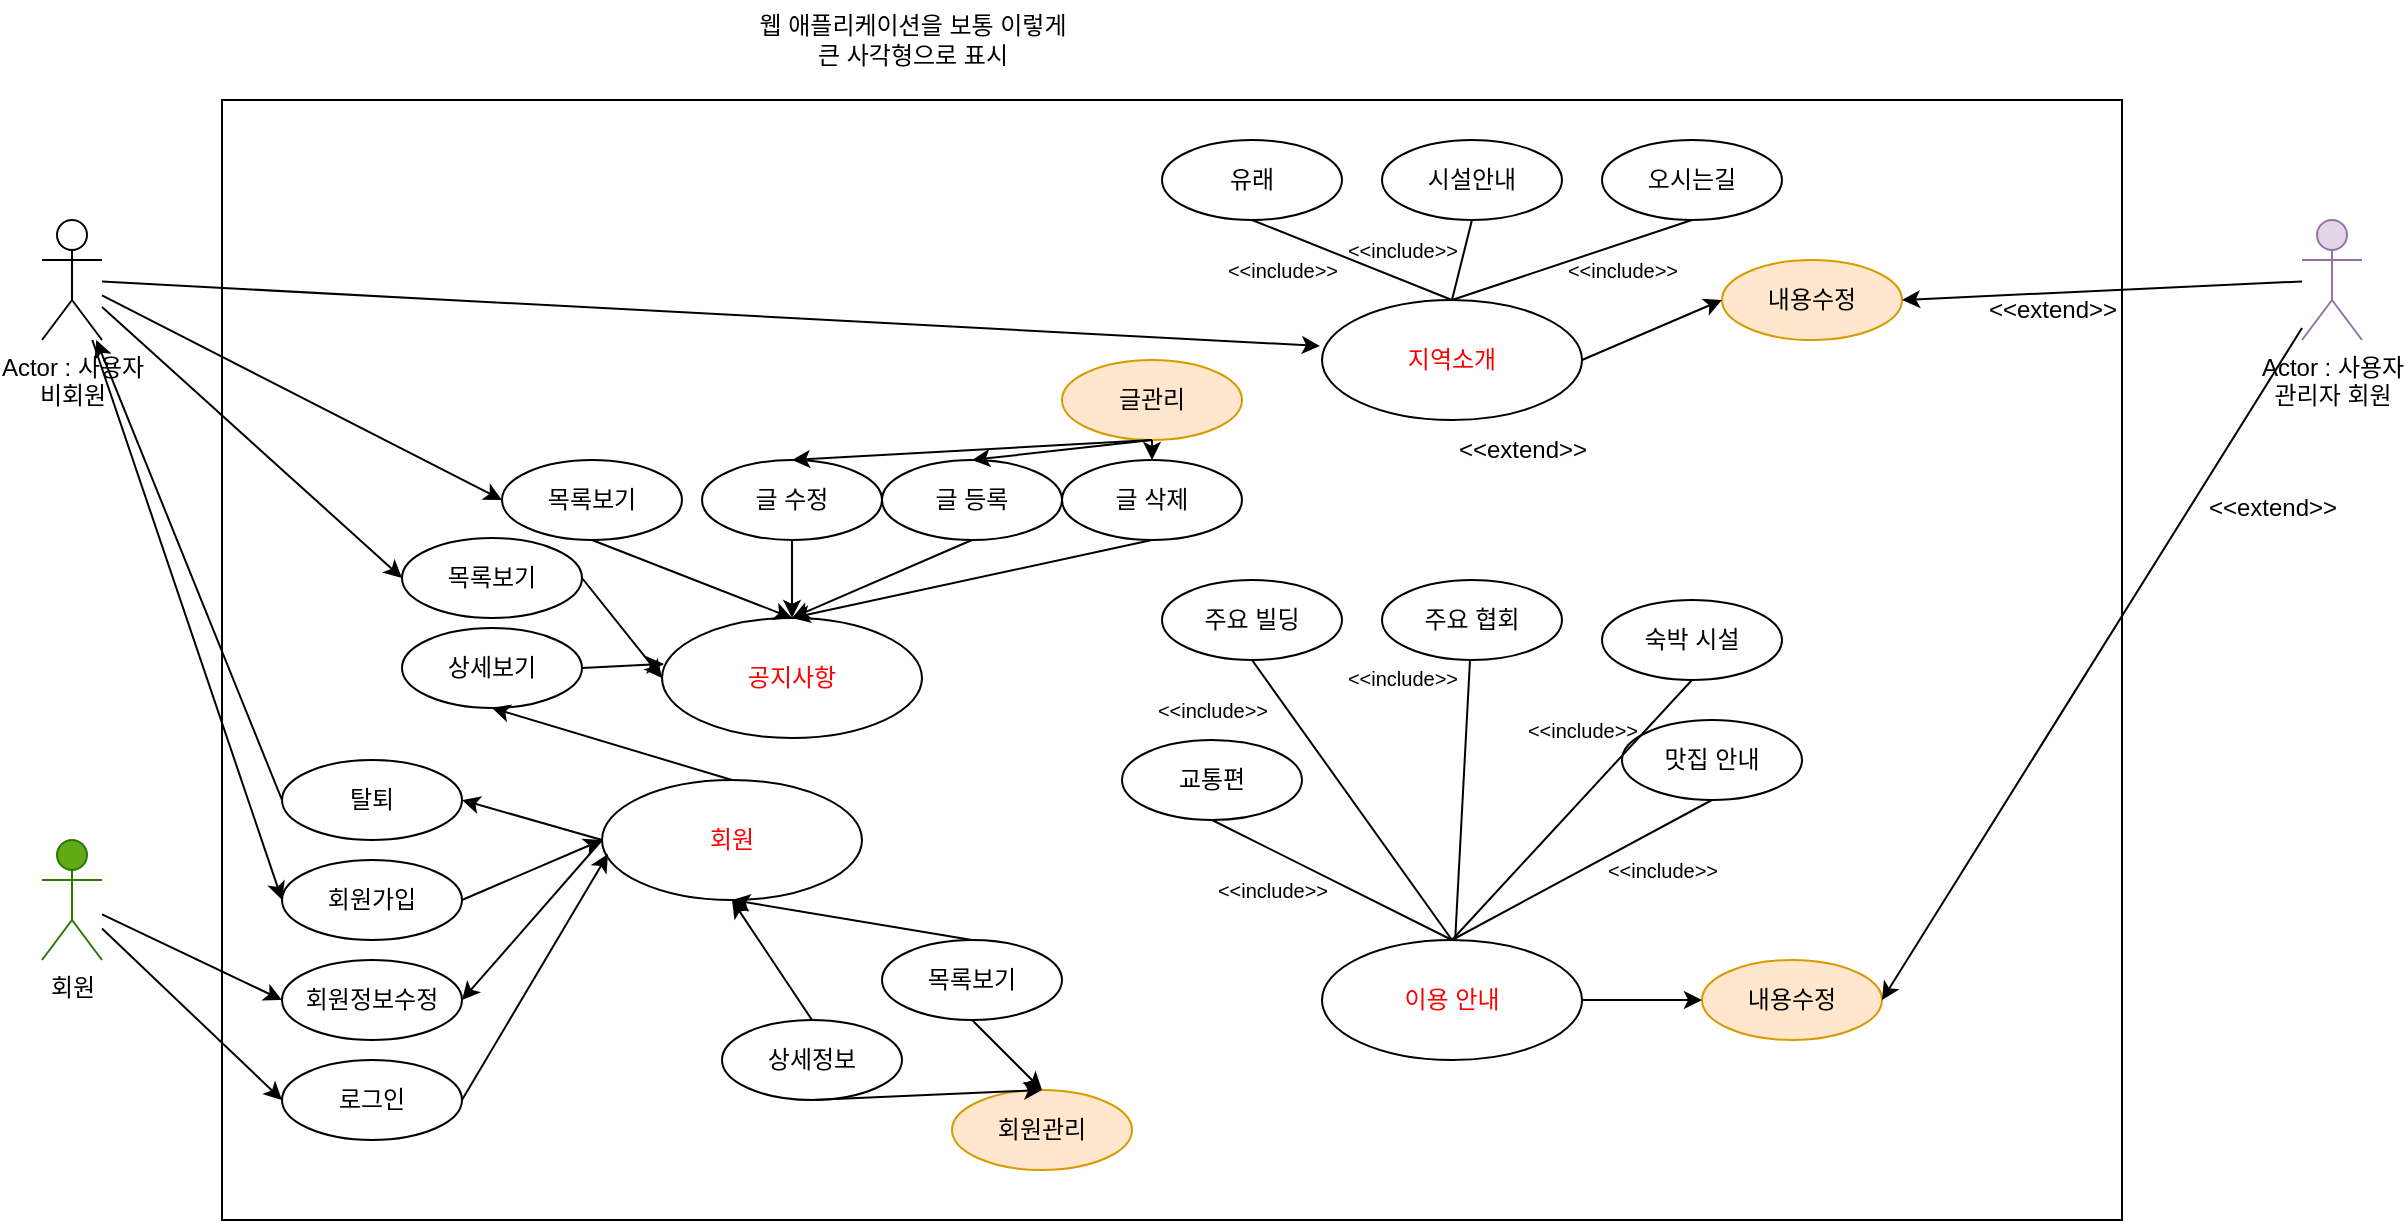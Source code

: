 <mxfile version="24.0.2" type="device">
  <diagram name="페이지-1" id="EnvulWUGdjuJz2NiYxiS">
    <mxGraphModel dx="1854" dy="729" grid="1" gridSize="10" guides="1" tooltips="1" connect="1" arrows="1" fold="1" page="1" pageScale="1" pageWidth="827" pageHeight="1169" math="0" shadow="0">
      <root>
        <mxCell id="0" />
        <mxCell id="1" parent="0" />
        <mxCell id="Fx9i2p-vDsrTNZG2yih--1" value="" style="rounded=0;whiteSpace=wrap;html=1;" vertex="1" parent="1">
          <mxGeometry x="30" y="50" width="950" height="560" as="geometry" />
        </mxCell>
        <mxCell id="Fx9i2p-vDsrTNZG2yih--2" value="웹 애플리케이션을 보통 이렇게&lt;div&gt;큰 사각형으로 표시&lt;/div&gt;" style="text;html=1;align=center;verticalAlign=middle;resizable=0;points=[];autosize=1;strokeColor=none;fillColor=none;" vertex="1" parent="1">
          <mxGeometry x="280" width="190" height="40" as="geometry" />
        </mxCell>
        <mxCell id="Fx9i2p-vDsrTNZG2yih--3" value="Actor : 사용자&lt;div&gt;비회원&lt;/div&gt;" style="shape=umlActor;verticalLabelPosition=bottom;verticalAlign=top;html=1;outlineConnect=0;" vertex="1" parent="1">
          <mxGeometry x="-60" y="110" width="30" height="60" as="geometry" />
        </mxCell>
        <mxCell id="Fx9i2p-vDsrTNZG2yih--5" value="Actor : 사용자&lt;div&gt;관리자 회원&lt;/div&gt;" style="shape=umlActor;verticalLabelPosition=bottom;verticalAlign=top;html=1;outlineConnect=0;fillColor=#e1d5e7;strokeColor=#9673a6;" vertex="1" parent="1">
          <mxGeometry x="1070" y="110" width="30" height="60" as="geometry" />
        </mxCell>
        <mxCell id="Fx9i2p-vDsrTNZG2yih--6" value="&lt;font color=&quot;#000000&quot;&gt;회원&lt;/font&gt;" style="shape=umlActor;verticalLabelPosition=bottom;verticalAlign=top;html=1;outlineConnect=0;fillColor=#60a917;strokeColor=#2D7600;fontColor=#ffffff;" vertex="1" parent="1">
          <mxGeometry x="-60" y="420" width="30" height="60" as="geometry" />
        </mxCell>
        <mxCell id="Fx9i2p-vDsrTNZG2yih--7" value="유래&lt;span style=&quot;color: rgba(0, 0, 0, 0); font-family: monospace; font-size: 0px; text-align: start; text-wrap: nowrap;&quot;&gt;%3CmxGraphModel%3E%3Croot%3E%3CmxCell%20id%3D%220%22%2F%3E%3CmxCell%20id%3D%221%22%20parent%3D%220%22%2F%3E%3CmxCell%20id%3D%222%22%20value%3D%22%EC%A7%80%EC%97%AD%EC%86%8C%EA%B0%9C%22%20style%3D%22ellipse%3BwhiteSpace%3Dwrap%3Bhtml%3D1%3B%22%20vertex%3D%221%22%20parent%3D%221%22%3E%3CmxGeometry%20x%3D%22100%22%20y%3D%2290%22%20width%3D%22120%22%20height%3D%2250%22%20as%3D%22geometry%22%2F%3E%3C%2FmxCell%3E%3C%2Froot%3E%3C%2FmxGraphModel%3E&lt;/span&gt;" style="ellipse;whiteSpace=wrap;html=1;" vertex="1" parent="1">
          <mxGeometry x="500" y="70" width="90" height="40" as="geometry" />
        </mxCell>
        <mxCell id="Fx9i2p-vDsrTNZG2yih--8" value="지역소개" style="ellipse;whiteSpace=wrap;html=1;fontColor=#FF0000;" vertex="1" parent="1">
          <mxGeometry x="580" y="150" width="130" height="60" as="geometry" />
        </mxCell>
        <mxCell id="Fx9i2p-vDsrTNZG2yih--9" value="시설안내&lt;span style=&quot;color: rgba(0, 0, 0, 0); font-family: monospace; font-size: 0px; text-align: start; text-wrap: nowrap;&quot;&gt;%3CmxGraphModel%3E%3Croot%3E%3CmxCell%20id%3D%220%22%2F%3E%3CmxCell%20id%3D%221%22%20parent%3D%220%22%2F%3E%3CmxCell%20id%3D%222%22%20value%3D%22%EC%9C%A0%EB%9E%98%26lt%3Bspan%20style%3D%26quot%3Bcolor%3A%20rgba(0%2C%200%2C%200%2C%200)%3B%20font-family%3A%20monospace%3B%20font-size%3A%200px%3B%20text-align%3A%20start%3B%20text-wrap%3A%20nowrap%3B%26quot%3B%26gt%3B%253CmxGraphModel%253E%253Croot%253E%253CmxCell%2520id%253D%25220%2522%252F%253E%253CmxCell%2520id%253D%25221%2522%2520parent%253D%25220%2522%252F%253E%253CmxCell%2520id%253D%25222%2522%2520value%253D%2522%25EC%25A7%2580%25EC%2597%25AD%25EC%2586%258C%25EA%25B0%259C%2522%2520style%253D%2522ellipse%253BwhiteSpace%253Dwrap%253Bhtml%253D1%253B%2522%2520vertex%253D%25221%2522%2520parent%253D%25221%2522%253E%253CmxGeometry%2520x%253D%2522100%2522%2520y%253D%252290%2522%2520width%253D%2522120%2522%2520height%253D%252250%2522%2520as%253D%2522geometry%2522%252F%253E%253C%252FmxCell%253E%253C%252Froot%253E%253C%252FmxGraphModel%253E%26lt%3B%2Fspan%26gt%3B%22%20style%3D%22ellipse%3BwhiteSpace%3Dwrap%3Bhtml%3D1%3B%22%20vertex%3D%221%22%20parent%3D%221%22%3E%3CmxGeometry%20x%3D%2260%22%20y%3D%2290%22%20width%3D%2290%22%20height%3D%2240%22%20as%3D%22geometry%22%2F%3E%3C%2FmxCell%3E%3C%2Froot%3E%3C%2FmxGraphModel%3E&lt;/span&gt;" style="ellipse;whiteSpace=wrap;html=1;" vertex="1" parent="1">
          <mxGeometry x="610" y="70" width="90" height="40" as="geometry" />
        </mxCell>
        <mxCell id="Fx9i2p-vDsrTNZG2yih--10" value="오시는길" style="ellipse;whiteSpace=wrap;html=1;" vertex="1" parent="1">
          <mxGeometry x="720" y="70" width="90" height="40" as="geometry" />
        </mxCell>
        <mxCell id="Fx9i2p-vDsrTNZG2yih--11" value="" style="endArrow=none;html=1;rounded=0;entryX=0.5;entryY=1;entryDx=0;entryDy=0;exitX=0.5;exitY=0;exitDx=0;exitDy=0;" edge="1" parent="1" source="Fx9i2p-vDsrTNZG2yih--8" target="Fx9i2p-vDsrTNZG2yih--7">
          <mxGeometry width="50" height="50" relative="1" as="geometry">
            <mxPoint x="860" y="300" as="sourcePoint" />
            <mxPoint x="910" y="250" as="targetPoint" />
          </mxGeometry>
        </mxCell>
        <mxCell id="Fx9i2p-vDsrTNZG2yih--12" value="" style="endArrow=none;html=1;rounded=0;entryX=0.5;entryY=1;entryDx=0;entryDy=0;exitX=0.5;exitY=0;exitDx=0;exitDy=0;" edge="1" parent="1" source="Fx9i2p-vDsrTNZG2yih--8" target="Fx9i2p-vDsrTNZG2yih--9">
          <mxGeometry width="50" height="50" relative="1" as="geometry">
            <mxPoint x="860" y="300" as="sourcePoint" />
            <mxPoint x="910" y="250" as="targetPoint" />
          </mxGeometry>
        </mxCell>
        <mxCell id="Fx9i2p-vDsrTNZG2yih--13" value="" style="endArrow=none;html=1;rounded=0;entryX=0.5;entryY=1;entryDx=0;entryDy=0;exitX=0.5;exitY=0;exitDx=0;exitDy=0;" edge="1" parent="1" source="Fx9i2p-vDsrTNZG2yih--8" target="Fx9i2p-vDsrTNZG2yih--10">
          <mxGeometry width="50" height="50" relative="1" as="geometry">
            <mxPoint x="860" y="300" as="sourcePoint" />
            <mxPoint x="910" y="250" as="targetPoint" />
          </mxGeometry>
        </mxCell>
        <mxCell id="Fx9i2p-vDsrTNZG2yih--14" value="&lt;font style=&quot;font-size: 10px;&quot;&gt;&amp;lt;&amp;lt;include&amp;gt;&amp;gt;&lt;/font&gt;" style="text;html=1;align=center;verticalAlign=middle;resizable=0;points=[];autosize=1;strokeColor=none;fillColor=none;" vertex="1" parent="1">
          <mxGeometry x="520" y="120" width="80" height="30" as="geometry" />
        </mxCell>
        <mxCell id="Fx9i2p-vDsrTNZG2yih--16" value="&lt;font style=&quot;font-size: 10px;&quot;&gt;&amp;lt;&amp;lt;include&amp;gt;&amp;gt;&lt;/font&gt;" style="text;html=1;align=center;verticalAlign=middle;resizable=0;points=[];autosize=1;strokeColor=none;fillColor=none;" vertex="1" parent="1">
          <mxGeometry x="690" y="120" width="80" height="30" as="geometry" />
        </mxCell>
        <mxCell id="Fx9i2p-vDsrTNZG2yih--18" value="&lt;font style=&quot;font-size: 10px;&quot;&gt;&amp;lt;&amp;lt;include&amp;gt;&amp;gt;&lt;/font&gt;" style="text;html=1;align=center;verticalAlign=middle;resizable=0;points=[];autosize=1;strokeColor=none;fillColor=none;" vertex="1" parent="1">
          <mxGeometry x="580" y="110" width="80" height="30" as="geometry" />
        </mxCell>
        <mxCell id="Fx9i2p-vDsrTNZG2yih--21" value="내용수정" style="ellipse;whiteSpace=wrap;html=1;fillColor=#ffe6cc;strokeColor=#d79b00;" vertex="1" parent="1">
          <mxGeometry x="770" y="480" width="90" height="40" as="geometry" />
        </mxCell>
        <mxCell id="Fx9i2p-vDsrTNZG2yih--22" value="" style="endArrow=classic;html=1;rounded=0;entryX=1;entryY=0.5;entryDx=0;entryDy=0;" edge="1" parent="1" source="Fx9i2p-vDsrTNZG2yih--5" target="Fx9i2p-vDsrTNZG2yih--21">
          <mxGeometry width="50" height="50" relative="1" as="geometry">
            <mxPoint x="-20" y="340" as="sourcePoint" />
            <mxPoint x="460" y="250" as="targetPoint" />
          </mxGeometry>
        </mxCell>
        <mxCell id="Fx9i2p-vDsrTNZG2yih--24" value="&amp;lt;&amp;lt;extend&amp;gt;&amp;gt;" style="text;html=1;align=center;verticalAlign=middle;resizable=0;points=[];autosize=1;strokeColor=none;fillColor=none;" vertex="1" parent="1">
          <mxGeometry x="635" y="210" width="90" height="30" as="geometry" />
        </mxCell>
        <mxCell id="Fx9i2p-vDsrTNZG2yih--25" value="" style="endArrow=classic;html=1;rounded=0;entryX=-0.008;entryY=0.383;entryDx=0;entryDy=0;entryPerimeter=0;" edge="1" parent="1" source="Fx9i2p-vDsrTNZG2yih--3" target="Fx9i2p-vDsrTNZG2yih--8">
          <mxGeometry width="50" height="50" relative="1" as="geometry">
            <mxPoint x="410" y="300" as="sourcePoint" />
            <mxPoint x="460" y="250" as="targetPoint" />
          </mxGeometry>
        </mxCell>
        <mxCell id="Fx9i2p-vDsrTNZG2yih--26" value="이용 안내" style="ellipse;whiteSpace=wrap;html=1;fontColor=#FF0000;" vertex="1" parent="1">
          <mxGeometry x="580" y="470" width="130" height="60" as="geometry" />
        </mxCell>
        <mxCell id="Fx9i2p-vDsrTNZG2yih--27" value="주요 빌딩" style="ellipse;whiteSpace=wrap;html=1;" vertex="1" parent="1">
          <mxGeometry x="500" y="290" width="90" height="40" as="geometry" />
        </mxCell>
        <mxCell id="Fx9i2p-vDsrTNZG2yih--28" value="주요 협회" style="ellipse;whiteSpace=wrap;html=1;" vertex="1" parent="1">
          <mxGeometry x="610" y="290" width="90" height="40" as="geometry" />
        </mxCell>
        <mxCell id="Fx9i2p-vDsrTNZG2yih--29" value="맛집 안내" style="ellipse;whiteSpace=wrap;html=1;" vertex="1" parent="1">
          <mxGeometry x="730" y="360" width="90" height="40" as="geometry" />
        </mxCell>
        <mxCell id="Fx9i2p-vDsrTNZG2yih--30" value="숙박 시설" style="ellipse;whiteSpace=wrap;html=1;" vertex="1" parent="1">
          <mxGeometry x="720" y="300" width="90" height="40" as="geometry" />
        </mxCell>
        <mxCell id="Fx9i2p-vDsrTNZG2yih--31" value="교통편" style="ellipse;whiteSpace=wrap;html=1;" vertex="1" parent="1">
          <mxGeometry x="480" y="370" width="90" height="40" as="geometry" />
        </mxCell>
        <mxCell id="Fx9i2p-vDsrTNZG2yih--32" value="" style="endArrow=none;html=1;rounded=0;exitX=0.5;exitY=1;exitDx=0;exitDy=0;entryX=0.5;entryY=0;entryDx=0;entryDy=0;" edge="1" parent="1" source="Fx9i2p-vDsrTNZG2yih--27" target="Fx9i2p-vDsrTNZG2yih--26">
          <mxGeometry width="50" height="50" relative="1" as="geometry">
            <mxPoint x="860" y="300" as="sourcePoint" />
            <mxPoint x="910" y="250" as="targetPoint" />
          </mxGeometry>
        </mxCell>
        <mxCell id="Fx9i2p-vDsrTNZG2yih--33" value="" style="endArrow=none;html=1;rounded=0;" edge="1" parent="1" source="Fx9i2p-vDsrTNZG2yih--28" target="Fx9i2p-vDsrTNZG2yih--26">
          <mxGeometry width="50" height="50" relative="1" as="geometry">
            <mxPoint x="860" y="300" as="sourcePoint" />
            <mxPoint x="910" y="250" as="targetPoint" />
          </mxGeometry>
        </mxCell>
        <mxCell id="Fx9i2p-vDsrTNZG2yih--34" value="" style="endArrow=none;html=1;rounded=0;exitX=0.5;exitY=1;exitDx=0;exitDy=0;entryX=0.5;entryY=0;entryDx=0;entryDy=0;" edge="1" parent="1" source="Fx9i2p-vDsrTNZG2yih--29" target="Fx9i2p-vDsrTNZG2yih--26">
          <mxGeometry width="50" height="50" relative="1" as="geometry">
            <mxPoint x="860" y="300" as="sourcePoint" />
            <mxPoint x="910" y="250" as="targetPoint" />
          </mxGeometry>
        </mxCell>
        <mxCell id="Fx9i2p-vDsrTNZG2yih--35" value="" style="endArrow=none;html=1;rounded=0;exitX=0.5;exitY=1;exitDx=0;exitDy=0;entryX=0.5;entryY=0;entryDx=0;entryDy=0;" edge="1" parent="1" source="Fx9i2p-vDsrTNZG2yih--31" target="Fx9i2p-vDsrTNZG2yih--26">
          <mxGeometry width="50" height="50" relative="1" as="geometry">
            <mxPoint x="860" y="300" as="sourcePoint" />
            <mxPoint x="600" y="480" as="targetPoint" />
          </mxGeometry>
        </mxCell>
        <mxCell id="Fx9i2p-vDsrTNZG2yih--36" value="" style="endArrow=none;html=1;rounded=0;exitX=0.5;exitY=1;exitDx=0;exitDy=0;entryX=0.5;entryY=0;entryDx=0;entryDy=0;" edge="1" parent="1" source="Fx9i2p-vDsrTNZG2yih--30" target="Fx9i2p-vDsrTNZG2yih--26">
          <mxGeometry width="50" height="50" relative="1" as="geometry">
            <mxPoint x="860" y="300" as="sourcePoint" />
            <mxPoint x="910" y="250" as="targetPoint" />
          </mxGeometry>
        </mxCell>
        <mxCell id="Fx9i2p-vDsrTNZG2yih--37" value="&lt;font style=&quot;font-size: 10px;&quot;&gt;&amp;lt;&amp;lt;include&amp;gt;&amp;gt;&lt;/font&gt;" style="text;html=1;align=center;verticalAlign=middle;resizable=0;points=[];autosize=1;strokeColor=none;fillColor=none;" vertex="1" parent="1">
          <mxGeometry x="485" y="340" width="80" height="30" as="geometry" />
        </mxCell>
        <mxCell id="Fx9i2p-vDsrTNZG2yih--38" value="&lt;font style=&quot;font-size: 10px;&quot;&gt;&amp;lt;&amp;lt;include&amp;gt;&amp;gt;&lt;/font&gt;" style="text;html=1;align=center;verticalAlign=middle;resizable=0;points=[];autosize=1;strokeColor=none;fillColor=none;" vertex="1" parent="1">
          <mxGeometry x="515" y="430" width="80" height="30" as="geometry" />
        </mxCell>
        <mxCell id="Fx9i2p-vDsrTNZG2yih--39" value="&lt;font style=&quot;font-size: 10px;&quot;&gt;&amp;lt;&amp;lt;include&amp;gt;&amp;gt;&lt;/font&gt;" style="text;html=1;align=center;verticalAlign=middle;resizable=0;points=[];autosize=1;strokeColor=none;fillColor=none;" vertex="1" parent="1">
          <mxGeometry x="580" y="324" width="80" height="30" as="geometry" />
        </mxCell>
        <mxCell id="Fx9i2p-vDsrTNZG2yih--41" value="&lt;font style=&quot;font-size: 10px;&quot;&gt;&amp;lt;&amp;lt;include&amp;gt;&amp;gt;&lt;/font&gt;" style="text;html=1;align=center;verticalAlign=middle;resizable=0;points=[];autosize=1;strokeColor=none;fillColor=none;" vertex="1" parent="1">
          <mxGeometry x="710" y="420" width="80" height="30" as="geometry" />
        </mxCell>
        <mxCell id="Fx9i2p-vDsrTNZG2yih--42" value="&lt;font style=&quot;font-size: 10px;&quot;&gt;&amp;lt;&amp;lt;include&amp;gt;&amp;gt;&lt;/font&gt;" style="text;html=1;align=center;verticalAlign=middle;resizable=0;points=[];autosize=1;strokeColor=none;fillColor=none;" vertex="1" parent="1">
          <mxGeometry x="670" y="350" width="80" height="30" as="geometry" />
        </mxCell>
        <mxCell id="Fx9i2p-vDsrTNZG2yih--43" value="" style="endArrow=classic;html=1;rounded=0;entryX=0;entryY=0.5;entryDx=0;entryDy=0;" edge="1" parent="1" target="Fx9i2p-vDsrTNZG2yih--21">
          <mxGeometry width="50" height="50" relative="1" as="geometry">
            <mxPoint x="710" y="500" as="sourcePoint" />
            <mxPoint x="910" y="250" as="targetPoint" />
          </mxGeometry>
        </mxCell>
        <mxCell id="Fx9i2p-vDsrTNZG2yih--44" value="&amp;lt;&amp;lt;extend&amp;gt;&amp;gt;" style="text;html=1;align=center;verticalAlign=middle;resizable=0;points=[];autosize=1;strokeColor=none;fillColor=none;" vertex="1" parent="1">
          <mxGeometry x="1010" y="239" width="90" height="30" as="geometry" />
        </mxCell>
        <mxCell id="Fx9i2p-vDsrTNZG2yih--45" value="공지사항" style="ellipse;whiteSpace=wrap;html=1;fontColor=#FF0000;" vertex="1" parent="1">
          <mxGeometry x="250" y="309" width="130" height="60" as="geometry" />
        </mxCell>
        <mxCell id="Fx9i2p-vDsrTNZG2yih--46" value="목록보기" style="ellipse;whiteSpace=wrap;html=1;" vertex="1" parent="1">
          <mxGeometry x="170" y="230" width="90" height="40" as="geometry" />
        </mxCell>
        <mxCell id="Fx9i2p-vDsrTNZG2yih--48" value="상세보기" style="ellipse;whiteSpace=wrap;html=1;" vertex="1" parent="1">
          <mxGeometry x="120" y="314" width="90" height="40" as="geometry" />
        </mxCell>
        <mxCell id="Fx9i2p-vDsrTNZG2yih--50" value="로그인" style="ellipse;whiteSpace=wrap;html=1;" vertex="1" parent="1">
          <mxGeometry x="60" y="530" width="90" height="40" as="geometry" />
        </mxCell>
        <mxCell id="Fx9i2p-vDsrTNZG2yih--51" value="" style="endArrow=classic;html=1;rounded=0;entryX=0;entryY=0.5;entryDx=0;entryDy=0;" edge="1" parent="1" source="Fx9i2p-vDsrTNZG2yih--3" target="Fx9i2p-vDsrTNZG2yih--46">
          <mxGeometry width="50" height="50" relative="1" as="geometry">
            <mxPoint x="-30" y="140" as="sourcePoint" />
            <mxPoint x="460" y="350" as="targetPoint" />
          </mxGeometry>
        </mxCell>
        <mxCell id="Fx9i2p-vDsrTNZG2yih--52" value="회원" style="ellipse;whiteSpace=wrap;html=1;fontColor=#FF0000;" vertex="1" parent="1">
          <mxGeometry x="220" y="390" width="130" height="60" as="geometry" />
        </mxCell>
        <mxCell id="Fx9i2p-vDsrTNZG2yih--53" value="회원가입" style="ellipse;whiteSpace=wrap;html=1;" vertex="1" parent="1">
          <mxGeometry x="60" y="430" width="90" height="40" as="geometry" />
        </mxCell>
        <mxCell id="Fx9i2p-vDsrTNZG2yih--54" value="" style="endArrow=classic;html=1;rounded=0;entryX=0;entryY=0.5;entryDx=0;entryDy=0;" edge="1" parent="1" source="Fx9i2p-vDsrTNZG2yih--3" target="Fx9i2p-vDsrTNZG2yih--53">
          <mxGeometry width="50" height="50" relative="1" as="geometry">
            <mxPoint x="410" y="400" as="sourcePoint" />
            <mxPoint x="460" y="350" as="targetPoint" />
          </mxGeometry>
        </mxCell>
        <mxCell id="Fx9i2p-vDsrTNZG2yih--55" value="" style="endArrow=classic;html=1;rounded=0;entryX=0;entryY=0.5;entryDx=0;entryDy=0;" edge="1" parent="1" source="Fx9i2p-vDsrTNZG2yih--6" target="Fx9i2p-vDsrTNZG2yih--50">
          <mxGeometry width="50" height="50" relative="1" as="geometry">
            <mxPoint x="410" y="400" as="sourcePoint" />
            <mxPoint x="460" y="350" as="targetPoint" />
          </mxGeometry>
        </mxCell>
        <mxCell id="Fx9i2p-vDsrTNZG2yih--56" value="" style="endArrow=classic;html=1;rounded=0;exitX=1;exitY=0.5;exitDx=0;exitDy=0;entryX=0.023;entryY=0.617;entryDx=0;entryDy=0;entryPerimeter=0;" edge="1" parent="1" source="Fx9i2p-vDsrTNZG2yih--50" target="Fx9i2p-vDsrTNZG2yih--52">
          <mxGeometry width="50" height="50" relative="1" as="geometry">
            <mxPoint x="410" y="400" as="sourcePoint" />
            <mxPoint x="460" y="350" as="targetPoint" />
          </mxGeometry>
        </mxCell>
        <mxCell id="Fx9i2p-vDsrTNZG2yih--57" value="목록보기" style="ellipse;whiteSpace=wrap;html=1;" vertex="1" parent="1">
          <mxGeometry x="120" y="269" width="90" height="40" as="geometry" />
        </mxCell>
        <mxCell id="Fx9i2p-vDsrTNZG2yih--58" value="내용수정" style="ellipse;whiteSpace=wrap;html=1;fillColor=#ffe6cc;strokeColor=#d79b00;" vertex="1" parent="1">
          <mxGeometry x="780" y="130" width="90" height="40" as="geometry" />
        </mxCell>
        <mxCell id="Fx9i2p-vDsrTNZG2yih--59" value="" style="endArrow=classic;html=1;rounded=0;entryX=1;entryY=0.5;entryDx=0;entryDy=0;" edge="1" parent="1" source="Fx9i2p-vDsrTNZG2yih--5" target="Fx9i2p-vDsrTNZG2yih--58">
          <mxGeometry width="50" height="50" relative="1" as="geometry">
            <mxPoint x="-20" y="357" as="sourcePoint" />
            <mxPoint x="120" y="520" as="targetPoint" />
          </mxGeometry>
        </mxCell>
        <mxCell id="Fx9i2p-vDsrTNZG2yih--60" value="" style="endArrow=classic;html=1;rounded=0;exitX=1;exitY=0.5;exitDx=0;exitDy=0;entryX=0;entryY=0.5;entryDx=0;entryDy=0;" edge="1" parent="1" source="Fx9i2p-vDsrTNZG2yih--8" target="Fx9i2p-vDsrTNZG2yih--58">
          <mxGeometry width="50" height="50" relative="1" as="geometry">
            <mxPoint x="590" y="510" as="sourcePoint" />
            <mxPoint x="210" y="520" as="targetPoint" />
          </mxGeometry>
        </mxCell>
        <mxCell id="Fx9i2p-vDsrTNZG2yih--61" value="&amp;lt;&amp;lt;extend&amp;gt;&amp;gt;" style="text;html=1;align=center;verticalAlign=middle;resizable=0;points=[];autosize=1;strokeColor=none;fillColor=none;" vertex="1" parent="1">
          <mxGeometry x="900" y="140" width="90" height="30" as="geometry" />
        </mxCell>
        <mxCell id="Fx9i2p-vDsrTNZG2yih--62" value="글 수정" style="ellipse;whiteSpace=wrap;html=1;" vertex="1" parent="1">
          <mxGeometry x="270" y="230" width="90" height="40" as="geometry" />
        </mxCell>
        <mxCell id="Fx9i2p-vDsrTNZG2yih--63" value="글 등록" style="ellipse;whiteSpace=wrap;html=1;" vertex="1" parent="1">
          <mxGeometry x="360" y="230" width="90" height="40" as="geometry" />
        </mxCell>
        <mxCell id="Fx9i2p-vDsrTNZG2yih--64" value="글 삭제" style="ellipse;whiteSpace=wrap;html=1;" vertex="1" parent="1">
          <mxGeometry x="450" y="230" width="90" height="40" as="geometry" />
        </mxCell>
        <mxCell id="Fx9i2p-vDsrTNZG2yih--65" value="" style="endArrow=classic;html=1;rounded=0;exitX=0.5;exitY=1;exitDx=0;exitDy=0;entryX=0.5;entryY=0;entryDx=0;entryDy=0;" edge="1" parent="1" source="Fx9i2p-vDsrTNZG2yih--46" target="Fx9i2p-vDsrTNZG2yih--45">
          <mxGeometry width="50" height="50" relative="1" as="geometry">
            <mxPoint x="410" y="400" as="sourcePoint" />
            <mxPoint x="460" y="350" as="targetPoint" />
          </mxGeometry>
        </mxCell>
        <mxCell id="Fx9i2p-vDsrTNZG2yih--69" value="" style="endArrow=classic;html=1;rounded=0;exitX=0.5;exitY=1;exitDx=0;exitDy=0;entryX=0.5;entryY=0;entryDx=0;entryDy=0;" edge="1" parent="1" source="Fx9i2p-vDsrTNZG2yih--64" target="Fx9i2p-vDsrTNZG2yih--45">
          <mxGeometry width="50" height="50" relative="1" as="geometry">
            <mxPoint x="410" y="400" as="sourcePoint" />
            <mxPoint x="460" y="350" as="targetPoint" />
          </mxGeometry>
        </mxCell>
        <mxCell id="Fx9i2p-vDsrTNZG2yih--70" value="" style="endArrow=classic;html=1;rounded=0;exitX=0.5;exitY=1;exitDx=0;exitDy=0;entryX=0.5;entryY=0;entryDx=0;entryDy=0;" edge="1" parent="1" source="Fx9i2p-vDsrTNZG2yih--63" target="Fx9i2p-vDsrTNZG2yih--45">
          <mxGeometry width="50" height="50" relative="1" as="geometry">
            <mxPoint x="410" y="400" as="sourcePoint" />
            <mxPoint x="460" y="350" as="targetPoint" />
          </mxGeometry>
        </mxCell>
        <mxCell id="Fx9i2p-vDsrTNZG2yih--71" value="" style="endArrow=classic;html=1;rounded=0;exitX=0.5;exitY=1;exitDx=0;exitDy=0;entryX=0.5;entryY=0;entryDx=0;entryDy=0;" edge="1" parent="1" source="Fx9i2p-vDsrTNZG2yih--62" target="Fx9i2p-vDsrTNZG2yih--45">
          <mxGeometry width="50" height="50" relative="1" as="geometry">
            <mxPoint x="410" y="400" as="sourcePoint" />
            <mxPoint x="460" y="350" as="targetPoint" />
          </mxGeometry>
        </mxCell>
        <mxCell id="Fx9i2p-vDsrTNZG2yih--73" value="" style="endArrow=classic;html=1;rounded=0;exitX=1;exitY=0.5;exitDx=0;exitDy=0;entryX=0;entryY=0.5;entryDx=0;entryDy=0;" edge="1" parent="1" source="Fx9i2p-vDsrTNZG2yih--53" target="Fx9i2p-vDsrTNZG2yih--52">
          <mxGeometry width="50" height="50" relative="1" as="geometry">
            <mxPoint x="570" y="400" as="sourcePoint" />
            <mxPoint x="620" y="350" as="targetPoint" />
          </mxGeometry>
        </mxCell>
        <mxCell id="Fx9i2p-vDsrTNZG2yih--74" value="" style="endArrow=classic;html=1;rounded=0;exitX=1;exitY=0.5;exitDx=0;exitDy=0;entryX=0.008;entryY=0.383;entryDx=0;entryDy=0;entryPerimeter=0;" edge="1" parent="1" source="Fx9i2p-vDsrTNZG2yih--48" target="Fx9i2p-vDsrTNZG2yih--45">
          <mxGeometry width="50" height="50" relative="1" as="geometry">
            <mxPoint x="320" y="400" as="sourcePoint" />
            <mxPoint x="250" y="340" as="targetPoint" />
          </mxGeometry>
        </mxCell>
        <mxCell id="Fx9i2p-vDsrTNZG2yih--75" value="" style="endArrow=classic;html=1;rounded=0;exitX=1;exitY=0.5;exitDx=0;exitDy=0;entryX=0;entryY=0.5;entryDx=0;entryDy=0;" edge="1" parent="1" source="Fx9i2p-vDsrTNZG2yih--57" target="Fx9i2p-vDsrTNZG2yih--45">
          <mxGeometry width="50" height="50" relative="1" as="geometry">
            <mxPoint x="320" y="400" as="sourcePoint" />
            <mxPoint x="370" y="350" as="targetPoint" />
          </mxGeometry>
        </mxCell>
        <mxCell id="Fx9i2p-vDsrTNZG2yih--76" value="" style="endArrow=classic;html=1;rounded=0;entryX=0;entryY=0.5;entryDx=0;entryDy=0;" edge="1" parent="1" source="Fx9i2p-vDsrTNZG2yih--3" target="Fx9i2p-vDsrTNZG2yih--57">
          <mxGeometry width="50" height="50" relative="1" as="geometry">
            <mxPoint x="320" y="400" as="sourcePoint" />
            <mxPoint x="370" y="350" as="targetPoint" />
          </mxGeometry>
        </mxCell>
        <mxCell id="Fx9i2p-vDsrTNZG2yih--77" value="탈퇴" style="ellipse;whiteSpace=wrap;html=1;" vertex="1" parent="1">
          <mxGeometry x="60" y="380" width="90" height="40" as="geometry" />
        </mxCell>
        <mxCell id="Fx9i2p-vDsrTNZG2yih--78" value="" style="endArrow=classic;html=1;rounded=0;exitX=0;exitY=0.5;exitDx=0;exitDy=0;entryX=1;entryY=0.5;entryDx=0;entryDy=0;" edge="1" parent="1" source="Fx9i2p-vDsrTNZG2yih--52" target="Fx9i2p-vDsrTNZG2yih--77">
          <mxGeometry width="50" height="50" relative="1" as="geometry">
            <mxPoint x="320" y="400" as="sourcePoint" />
            <mxPoint x="370" y="350" as="targetPoint" />
          </mxGeometry>
        </mxCell>
        <mxCell id="Fx9i2p-vDsrTNZG2yih--79" value="" style="endArrow=classic;html=1;rounded=0;exitX=0;exitY=0.5;exitDx=0;exitDy=0;" edge="1" parent="1" source="Fx9i2p-vDsrTNZG2yih--77" target="Fx9i2p-vDsrTNZG2yih--3">
          <mxGeometry width="50" height="50" relative="1" as="geometry">
            <mxPoint x="320" y="400" as="sourcePoint" />
            <mxPoint x="370" y="350" as="targetPoint" />
          </mxGeometry>
        </mxCell>
        <mxCell id="Fx9i2p-vDsrTNZG2yih--80" value="" style="endArrow=classic;html=1;rounded=0;exitX=0.5;exitY=0;exitDx=0;exitDy=0;entryX=0.5;entryY=1;entryDx=0;entryDy=0;" edge="1" parent="1" source="Fx9i2p-vDsrTNZG2yih--52" target="Fx9i2p-vDsrTNZG2yih--48">
          <mxGeometry width="50" height="50" relative="1" as="geometry">
            <mxPoint x="320" y="400" as="sourcePoint" />
            <mxPoint x="370" y="350" as="targetPoint" />
          </mxGeometry>
        </mxCell>
        <mxCell id="Fx9i2p-vDsrTNZG2yih--81" value="회원정보수정" style="ellipse;whiteSpace=wrap;html=1;" vertex="1" parent="1">
          <mxGeometry x="60" y="480" width="90" height="40" as="geometry" />
        </mxCell>
        <mxCell id="Fx9i2p-vDsrTNZG2yih--82" value="" style="endArrow=classic;html=1;rounded=0;entryX=0;entryY=0.5;entryDx=0;entryDy=0;" edge="1" parent="1" source="Fx9i2p-vDsrTNZG2yih--6" target="Fx9i2p-vDsrTNZG2yih--81">
          <mxGeometry width="50" height="50" relative="1" as="geometry">
            <mxPoint x="320" y="400" as="sourcePoint" />
            <mxPoint x="370" y="350" as="targetPoint" />
          </mxGeometry>
        </mxCell>
        <mxCell id="Fx9i2p-vDsrTNZG2yih--83" value="" style="endArrow=classic;html=1;rounded=0;exitX=0;exitY=0.5;exitDx=0;exitDy=0;entryX=1;entryY=0.5;entryDx=0;entryDy=0;" edge="1" parent="1" source="Fx9i2p-vDsrTNZG2yih--52" target="Fx9i2p-vDsrTNZG2yih--81">
          <mxGeometry width="50" height="50" relative="1" as="geometry">
            <mxPoint x="320" y="400" as="sourcePoint" />
            <mxPoint x="370" y="350" as="targetPoint" />
          </mxGeometry>
        </mxCell>
        <mxCell id="Fx9i2p-vDsrTNZG2yih--84" value="목록보기" style="ellipse;whiteSpace=wrap;html=1;" vertex="1" parent="1">
          <mxGeometry x="360" y="470" width="90" height="40" as="geometry" />
        </mxCell>
        <mxCell id="Fx9i2p-vDsrTNZG2yih--85" value="상세정보" style="ellipse;whiteSpace=wrap;html=1;" vertex="1" parent="1">
          <mxGeometry x="280" y="510" width="90" height="40" as="geometry" />
        </mxCell>
        <mxCell id="Fx9i2p-vDsrTNZG2yih--86" value="회원관리" style="ellipse;whiteSpace=wrap;html=1;fillColor=#ffe6cc;strokeColor=#d79b00;" vertex="1" parent="1">
          <mxGeometry x="395" y="545" width="90" height="40" as="geometry" />
        </mxCell>
        <mxCell id="Fx9i2p-vDsrTNZG2yih--88" value="" style="endArrow=classic;html=1;rounded=0;exitX=0.5;exitY=0;exitDx=0;exitDy=0;entryX=0.5;entryY=1;entryDx=0;entryDy=0;" edge="1" parent="1" source="Fx9i2p-vDsrTNZG2yih--84" target="Fx9i2p-vDsrTNZG2yih--52">
          <mxGeometry width="50" height="50" relative="1" as="geometry">
            <mxPoint x="290" y="400" as="sourcePoint" />
            <mxPoint x="340" y="350" as="targetPoint" />
          </mxGeometry>
        </mxCell>
        <mxCell id="Fx9i2p-vDsrTNZG2yih--89" value="" style="endArrow=classic;html=1;rounded=0;exitX=0.5;exitY=0;exitDx=0;exitDy=0;entryX=0.5;entryY=1;entryDx=0;entryDy=0;" edge="1" parent="1" source="Fx9i2p-vDsrTNZG2yih--85" target="Fx9i2p-vDsrTNZG2yih--52">
          <mxGeometry width="50" height="50" relative="1" as="geometry">
            <mxPoint x="290" y="400" as="sourcePoint" />
            <mxPoint x="340" y="350" as="targetPoint" />
          </mxGeometry>
        </mxCell>
        <mxCell id="Fx9i2p-vDsrTNZG2yih--90" value="" style="endArrow=classic;html=1;rounded=0;exitX=0.5;exitY=1;exitDx=0;exitDy=0;entryX=0.5;entryY=0;entryDx=0;entryDy=0;" edge="1" parent="1" source="Fx9i2p-vDsrTNZG2yih--85" target="Fx9i2p-vDsrTNZG2yih--86">
          <mxGeometry width="50" height="50" relative="1" as="geometry">
            <mxPoint x="290" y="400" as="sourcePoint" />
            <mxPoint x="340" y="350" as="targetPoint" />
          </mxGeometry>
        </mxCell>
        <mxCell id="Fx9i2p-vDsrTNZG2yih--91" value="" style="endArrow=classic;html=1;rounded=0;exitX=0.5;exitY=1;exitDx=0;exitDy=0;entryX=0.5;entryY=0;entryDx=0;entryDy=0;" edge="1" parent="1" source="Fx9i2p-vDsrTNZG2yih--84" target="Fx9i2p-vDsrTNZG2yih--86">
          <mxGeometry width="50" height="50" relative="1" as="geometry">
            <mxPoint x="290" y="400" as="sourcePoint" />
            <mxPoint x="340" y="350" as="targetPoint" />
          </mxGeometry>
        </mxCell>
        <mxCell id="Fx9i2p-vDsrTNZG2yih--92" value="글관리" style="ellipse;whiteSpace=wrap;html=1;fillColor=#ffe6cc;strokeColor=#d79b00;" vertex="1" parent="1">
          <mxGeometry x="450" y="180" width="90" height="40" as="geometry" />
        </mxCell>
        <mxCell id="Fx9i2p-vDsrTNZG2yih--93" value="" style="endArrow=classic;html=1;rounded=0;exitX=0.5;exitY=1;exitDx=0;exitDy=0;entryX=0.5;entryY=0;entryDx=0;entryDy=0;" edge="1" parent="1" source="Fx9i2p-vDsrTNZG2yih--92" target="Fx9i2p-vDsrTNZG2yih--62">
          <mxGeometry width="50" height="50" relative="1" as="geometry">
            <mxPoint x="740" y="400" as="sourcePoint" />
            <mxPoint x="790" y="350" as="targetPoint" />
          </mxGeometry>
        </mxCell>
        <mxCell id="Fx9i2p-vDsrTNZG2yih--94" value="" style="endArrow=classic;html=1;rounded=0;entryX=0.5;entryY=0;entryDx=0;entryDy=0;exitX=0.5;exitY=1;exitDx=0;exitDy=0;" edge="1" parent="1" source="Fx9i2p-vDsrTNZG2yih--92" target="Fx9i2p-vDsrTNZG2yih--63">
          <mxGeometry width="50" height="50" relative="1" as="geometry">
            <mxPoint x="490" y="220" as="sourcePoint" />
            <mxPoint x="790" y="350" as="targetPoint" />
          </mxGeometry>
        </mxCell>
        <mxCell id="Fx9i2p-vDsrTNZG2yih--95" value="" style="endArrow=classic;html=1;rounded=0;exitX=0.5;exitY=1;exitDx=0;exitDy=0;entryX=0.5;entryY=0;entryDx=0;entryDy=0;" edge="1" parent="1" source="Fx9i2p-vDsrTNZG2yih--92" target="Fx9i2p-vDsrTNZG2yih--64">
          <mxGeometry width="50" height="50" relative="1" as="geometry">
            <mxPoint x="740" y="400" as="sourcePoint" />
            <mxPoint x="790" y="350" as="targetPoint" />
          </mxGeometry>
        </mxCell>
      </root>
    </mxGraphModel>
  </diagram>
</mxfile>
